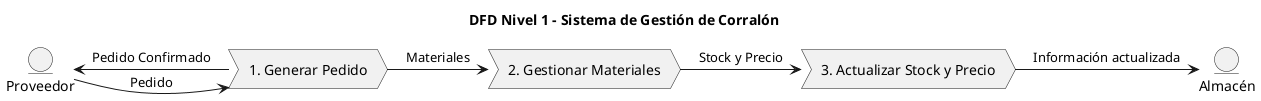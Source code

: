 @startuml
title DFD Nivel 1 - Sistema de Gestión de Corralón

entity "Proveedor" as Proveedor
entity "Almacén" as Almacen

process "1. Generar Pedido" as GenerarPedido
process "2. Gestionar Materiales" as GestionarMateriales
process "3. Actualizar Stock y Precio" as ActualizarStockPrecio

Proveedor -> GenerarPedido: Pedido
GenerarPedido -> Proveedor: Pedido Confirmado
GenerarPedido -> GestionarMateriales: Materiales
GestionarMateriales -> ActualizarStockPrecio: Stock y Precio
ActualizarStockPrecio -> Almacen: Información actualizada
@enduml
